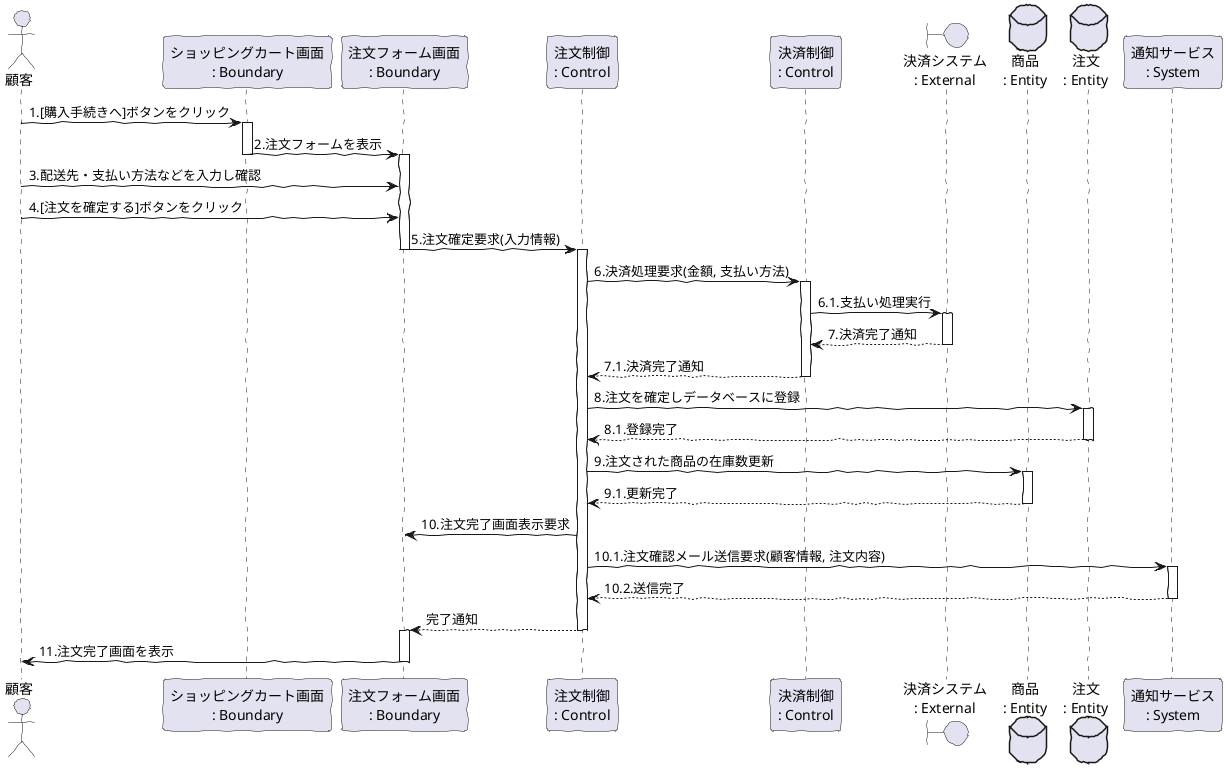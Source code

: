 @startuml
skinparam handwritten true
skinparam style "rounded"

actor 顧客
participant "ショッピングカート画面\n: Boundary" as Boundary_Cart
participant "注文フォーム画面\n: Boundary" as Boundary_OrderForm
participant "注文制御\n: Control" as Control_Order
participant "決済制御\n: Control" as Control_Payment
boundary "決済システム\n: External" as External_Payment
database "商品\n: Entity" as Entity_Product
database "注文\n: Entity" as Entity_Order
participant "通知サービス\n: System" as Service_Notification

' 1. 「購入手続きへ」ボタン
顧客 -> Boundary_Cart : 1.[購入手続きへ]ボタンをクリック
activate Boundary_Cart
Boundary_Cart -> Boundary_OrderForm : 2.注文フォームを表示
deactivate Boundary_Cart
activate Boundary_OrderForm

' 3. 配送先/支払い方法の入力と確認
顧客 -> Boundary_OrderForm : 3.配送先・支払い方法などを入力し確認

' 4. 「注文を確定する」ボタン
顧客 -> Boundary_OrderForm : 4.[注文を確定する]ボタンをクリック

' 5. 注文情報の検証
Boundary_OrderForm -> Control_Order : 5.注文確定要求(入力情報)
deactivate Boundary_OrderForm
activate Control_Order

' 6. 決済連携
Control_Order -> Control_Payment : 6.決済処理要求(金額, 支払い方法)
activate Control_Payment
Control_Payment -> External_Payment : 6.1.支払い処理実行
activate External_Payment
External_Payment --> Control_Payment : 7.決済完了通知
deactivate External_Payment

' 8. 注文情報の確定・登録
Control_Payment --> Control_Order : 7.1.決済完了通知
deactivate Control_Payment
Control_Order -> Entity_Order : 8.注文を確定しデータベースに登録
activate Entity_Order
Entity_Order --> Control_Order : 8.1.登録完了
deactivate Entity_Order

' 9. 在庫数の更新
Control_Order -> Entity_Product : 9.注文された商品の在庫数更新
activate Entity_Product
Entity_Product --> Control_Order : 9.1.更新完了
deactivate Entity_Product

' 10. 注文完了画面表示とメール送信
Control_Order -> Boundary_OrderForm : 10.注文完了画面表示要求
Control_Order -> Service_Notification : 10.1.注文確認メール送信要求(顧客情報, 注文内容)
activate Service_Notification
Service_Notification --> Control_Order : 10.2.送信完了
deactivate Service_Notification

Control_Order --> Boundary_OrderForm : 完了通知
deactivate Control_Order
activate Boundary_OrderForm

Boundary_OrderForm -> 顧客 : 11.注文完了画面を表示
deactivate Boundary_OrderForm
@enduml